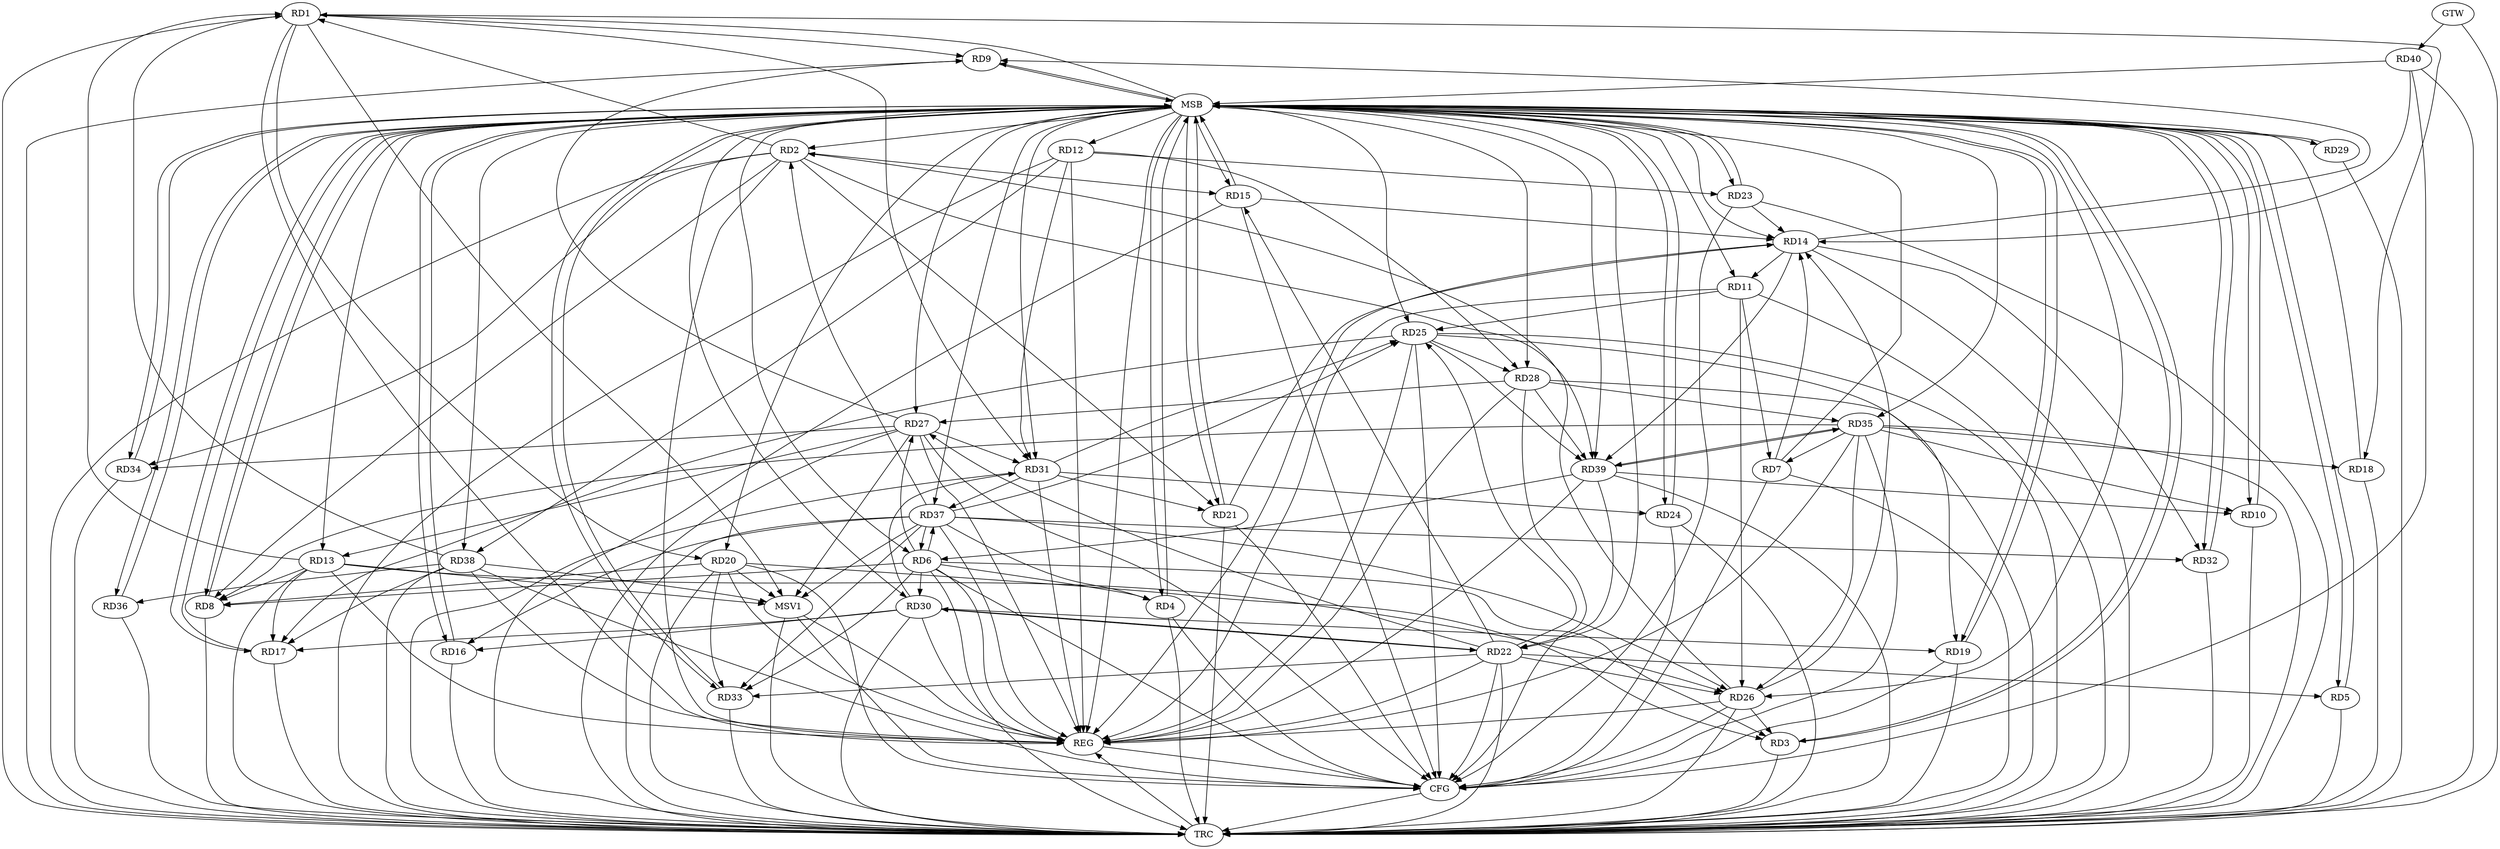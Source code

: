 strict digraph G {
  RD1 [ label="RD1" ];
  RD2 [ label="RD2" ];
  RD3 [ label="RD3" ];
  RD4 [ label="RD4" ];
  RD5 [ label="RD5" ];
  RD6 [ label="RD6" ];
  RD7 [ label="RD7" ];
  RD8 [ label="RD8" ];
  RD9 [ label="RD9" ];
  RD10 [ label="RD10" ];
  RD11 [ label="RD11" ];
  RD12 [ label="RD12" ];
  RD13 [ label="RD13" ];
  RD14 [ label="RD14" ];
  RD15 [ label="RD15" ];
  RD16 [ label="RD16" ];
  RD17 [ label="RD17" ];
  RD18 [ label="RD18" ];
  RD19 [ label="RD19" ];
  RD20 [ label="RD20" ];
  RD21 [ label="RD21" ];
  RD22 [ label="RD22" ];
  RD23 [ label="RD23" ];
  RD24 [ label="RD24" ];
  RD25 [ label="RD25" ];
  RD26 [ label="RD26" ];
  RD27 [ label="RD27" ];
  RD28 [ label="RD28" ];
  RD29 [ label="RD29" ];
  RD30 [ label="RD30" ];
  RD31 [ label="RD31" ];
  RD32 [ label="RD32" ];
  RD33 [ label="RD33" ];
  RD34 [ label="RD34" ];
  RD35 [ label="RD35" ];
  RD36 [ label="RD36" ];
  RD37 [ label="RD37" ];
  RD38 [ label="RD38" ];
  RD39 [ label="RD39" ];
  RD40 [ label="RD40" ];
  GTW [ label="GTW" ];
  REG [ label="REG" ];
  MSB [ label="MSB" ];
  CFG [ label="CFG" ];
  TRC [ label="TRC" ];
  MSV1 [ label="MSV1" ];
  RD2 -> RD1;
  RD1 -> RD9;
  RD13 -> RD1;
  RD1 -> RD18;
  RD1 -> RD20;
  RD1 -> RD31;
  RD38 -> RD1;
  RD2 -> RD8;
  RD2 -> RD15;
  RD2 -> RD21;
  RD26 -> RD2;
  RD2 -> RD34;
  RD37 -> RD2;
  RD2 -> RD39;
  RD6 -> RD3;
  RD20 -> RD3;
  RD26 -> RD3;
  RD6 -> RD4;
  RD37 -> RD4;
  RD22 -> RD5;
  RD6 -> RD8;
  RD6 -> RD27;
  RD6 -> RD30;
  RD6 -> RD33;
  RD6 -> RD37;
  RD37 -> RD6;
  RD39 -> RD6;
  RD11 -> RD7;
  RD35 -> RD7;
  RD13 -> RD8;
  RD20 -> RD8;
  RD35 -> RD8;
  RD14 -> RD9;
  RD27 -> RD9;
  RD35 -> RD10;
  RD39 -> RD10;
  RD14 -> RD11;
  RD11 -> RD25;
  RD11 -> RD26;
  RD12 -> RD23;
  RD12 -> RD28;
  RD12 -> RD31;
  RD12 -> RD38;
  RD13 -> RD17;
  RD13 -> RD26;
  RD27 -> RD13;
  RD14 -> RD32;
  RD14 -> RD39;
  RD22 -> RD15;
  RD30 -> RD16;
  RD37 -> RD16;
  RD25 -> RD17;
  RD30 -> RD17;
  RD38 -> RD17;
  RD35 -> RD18;
  RD25 -> RD19;
  RD30 -> RD19;
  RD20 -> RD33;
  RD31 -> RD21;
  RD22 -> RD25;
  RD22 -> RD26;
  RD22 -> RD27;
  RD22 -> RD30;
  RD30 -> RD22;
  RD22 -> RD33;
  RD39 -> RD22;
  RD31 -> RD24;
  RD25 -> RD28;
  RD31 -> RD25;
  RD37 -> RD25;
  RD25 -> RD39;
  RD35 -> RD26;
  RD37 -> RD26;
  RD28 -> RD27;
  RD27 -> RD31;
  RD27 -> RD34;
  RD28 -> RD35;
  RD28 -> RD39;
  RD30 -> RD31;
  RD31 -> RD37;
  RD37 -> RD32;
  RD37 -> RD33;
  RD35 -> RD39;
  RD39 -> RD35;
  RD38 -> RD36;
  GTW -> RD40;
  RD1 -> REG;
  RD2 -> REG;
  RD6 -> REG;
  RD11 -> REG;
  RD12 -> REG;
  RD13 -> REG;
  RD14 -> REG;
  RD20 -> REG;
  RD22 -> REG;
  RD25 -> REG;
  RD26 -> REG;
  RD27 -> REG;
  RD28 -> REG;
  RD30 -> REG;
  RD31 -> REG;
  RD35 -> REG;
  RD37 -> REG;
  RD38 -> REG;
  RD39 -> REG;
  RD3 -> MSB;
  MSB -> RD6;
  MSB -> RD17;
  MSB -> RD36;
  MSB -> REG;
  RD4 -> MSB;
  MSB -> RD27;
  MSB -> RD29;
  RD5 -> MSB;
  MSB -> RD24;
  MSB -> RD35;
  MSB -> RD38;
  RD7 -> MSB;
  MSB -> RD9;
  MSB -> RD13;
  MSB -> RD32;
  MSB -> RD33;
  MSB -> RD37;
  MSB -> RD39;
  RD8 -> MSB;
  MSB -> RD5;
  MSB -> RD11;
  RD9 -> MSB;
  MSB -> RD34;
  RD10 -> MSB;
  MSB -> RD3;
  MSB -> RD15;
  RD15 -> MSB;
  RD16 -> MSB;
  MSB -> RD30;
  RD17 -> MSB;
  MSB -> RD4;
  MSB -> RD21;
  RD18 -> MSB;
  MSB -> RD16;
  MSB -> RD20;
  RD19 -> MSB;
  MSB -> RD10;
  MSB -> RD12;
  RD21 -> MSB;
  MSB -> RD1;
  MSB -> RD26;
  MSB -> RD31;
  RD23 -> MSB;
  MSB -> RD2;
  RD24 -> MSB;
  RD29 -> MSB;
  MSB -> RD28;
  RD32 -> MSB;
  MSB -> RD8;
  MSB -> RD19;
  MSB -> RD22;
  MSB -> RD23;
  RD33 -> MSB;
  RD34 -> MSB;
  MSB -> RD14;
  RD36 -> MSB;
  MSB -> RD25;
  RD40 -> MSB;
  RD27 -> CFG;
  RD28 -> CFG;
  RD19 -> CFG;
  RD24 -> CFG;
  RD15 -> CFG;
  RD40 -> CFG;
  RD21 -> CFG;
  RD7 -> CFG;
  RD38 -> CFG;
  RD23 -> CFG;
  RD25 -> CFG;
  RD22 -> CFG;
  RD26 -> CFG;
  RD35 -> CFG;
  RD20 -> CFG;
  RD6 -> CFG;
  RD4 -> CFG;
  REG -> CFG;
  RD1 -> TRC;
  RD2 -> TRC;
  RD3 -> TRC;
  RD4 -> TRC;
  RD5 -> TRC;
  RD6 -> TRC;
  RD7 -> TRC;
  RD8 -> TRC;
  RD9 -> TRC;
  RD10 -> TRC;
  RD11 -> TRC;
  RD12 -> TRC;
  RD13 -> TRC;
  RD14 -> TRC;
  RD15 -> TRC;
  RD16 -> TRC;
  RD17 -> TRC;
  RD18 -> TRC;
  RD19 -> TRC;
  RD20 -> TRC;
  RD21 -> TRC;
  RD22 -> TRC;
  RD23 -> TRC;
  RD24 -> TRC;
  RD25 -> TRC;
  RD26 -> TRC;
  RD27 -> TRC;
  RD28 -> TRC;
  RD29 -> TRC;
  RD30 -> TRC;
  RD31 -> TRC;
  RD32 -> TRC;
  RD33 -> TRC;
  RD34 -> TRC;
  RD35 -> TRC;
  RD36 -> TRC;
  RD37 -> TRC;
  RD38 -> TRC;
  RD39 -> TRC;
  RD40 -> TRC;
  GTW -> TRC;
  CFG -> TRC;
  TRC -> REG;
  RD7 -> RD14;
  RD21 -> RD14;
  RD26 -> RD14;
  RD15 -> RD14;
  RD40 -> RD14;
  RD23 -> RD14;
  RD1 -> MSV1;
  RD13 -> MSV1;
  RD20 -> MSV1;
  RD27 -> MSV1;
  RD37 -> MSV1;
  RD38 -> MSV1;
  MSV1 -> REG;
  MSV1 -> TRC;
  MSV1 -> CFG;
}
